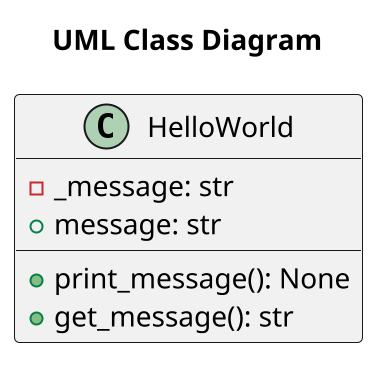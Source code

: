 @startuml
scale 2
title "UML Class Diagram"
class HelloWorld {
	-_message: str
	+message: str
	+print_message(): None
	+get_message(): str
}
@enduml
